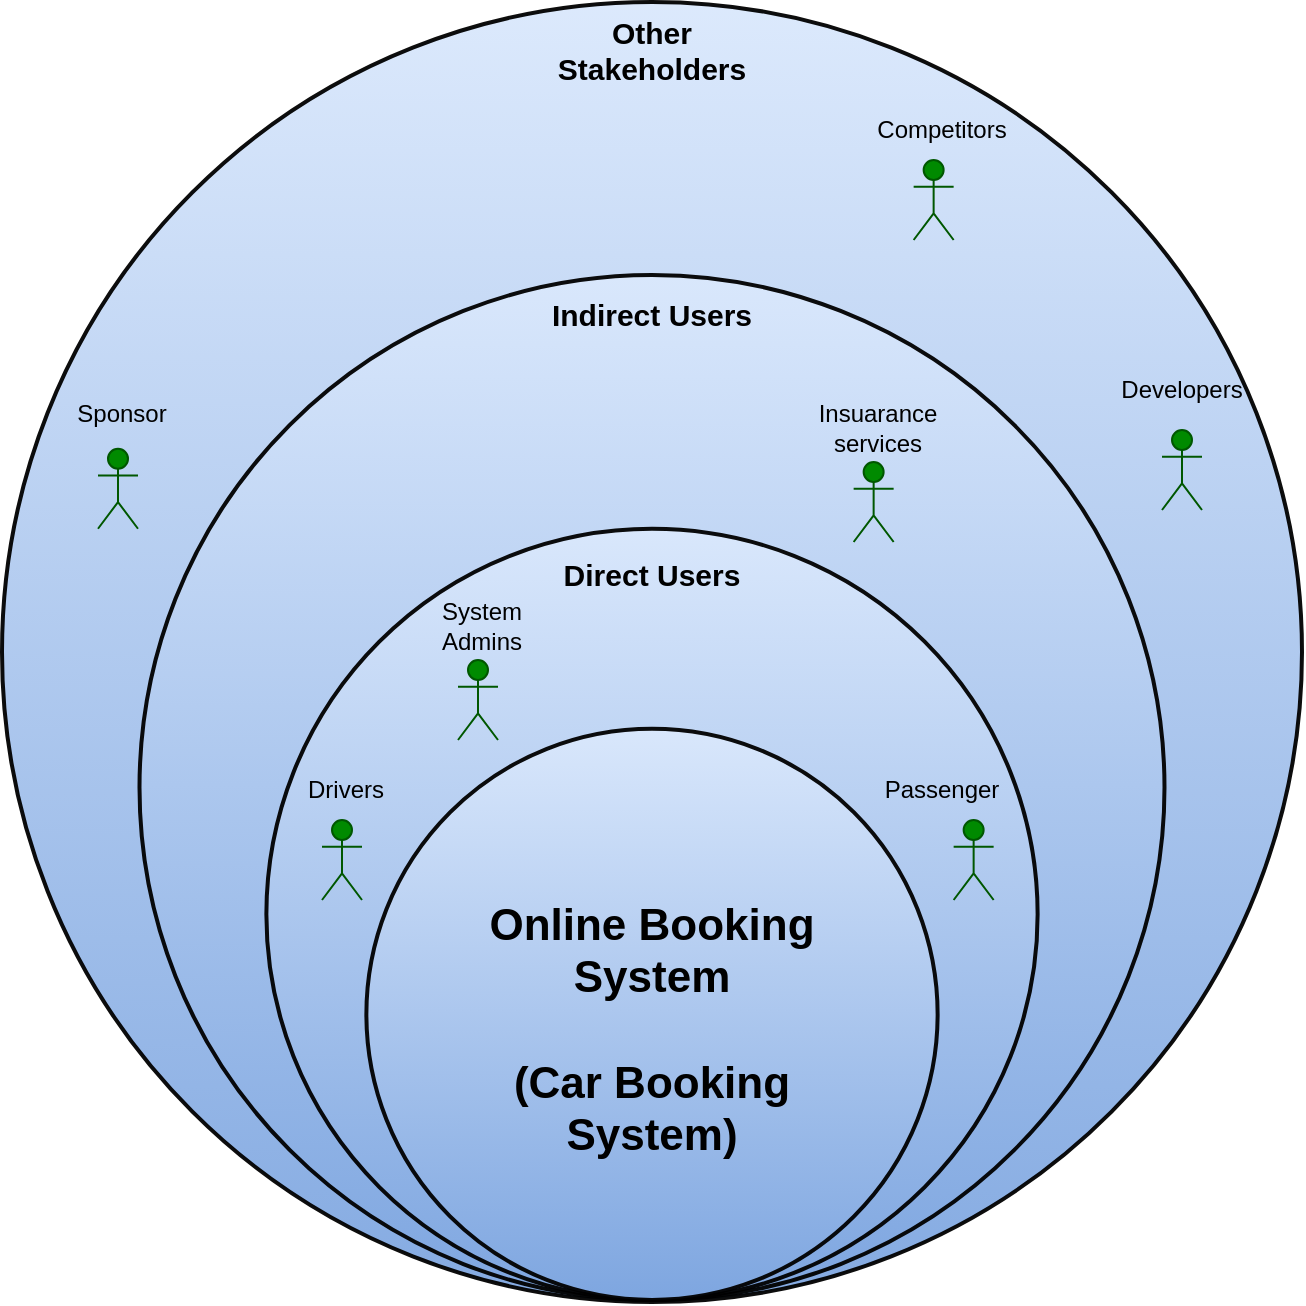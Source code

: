 <mxfile version="28.2.5">
  <diagram name="Page-1" id="3pftOQPsZ4v80Mipi9X5">
    <mxGraphModel dx="1724" dy="686" grid="1" gridSize="10" guides="1" tooltips="1" connect="1" arrows="1" fold="1" page="1" pageScale="1" pageWidth="827" pageHeight="1169" background="light-dark(#FFFFFF,#000000)" math="0" shadow="0">
      <root>
        <mxCell id="0" />
        <mxCell id="1" parent="0" />
        <mxCell id="a4tCJnRa7qCzZtoUwaEh-1" value="" style="ellipse;whiteSpace=wrap;html=1;aspect=fixed;fillColor=#dae8fc;gradientColor=#7ea6e0;strokeColor=light-dark(#000000,#000000);strokeWidth=2;perimeterSpacing=0;shadow=0;opacity=95;gradientDirection=south;" vertex="1" parent="1">
          <mxGeometry x="89" y="121" width="650" height="650" as="geometry" />
        </mxCell>
        <mxCell id="a4tCJnRa7qCzZtoUwaEh-2" value="" style="ellipse;whiteSpace=wrap;html=1;aspect=fixed;fillColor=#dae8fc;gradientColor=#7ea6e0;strokeColor=light-dark(#000000,#000000);strokeWidth=2;perimeterSpacing=0;shadow=0;opacity=95;" vertex="1" parent="1">
          <mxGeometry x="157.75" y="257.5" width="512.5" height="512.5" as="geometry" />
        </mxCell>
        <mxCell id="a4tCJnRa7qCzZtoUwaEh-5" value="" style="ellipse;whiteSpace=wrap;html=1;aspect=fixed;fillColor=#dae8fc;gradientColor=#7ea6e0;strokeColor=light-dark(#000000,#000000);strokeWidth=2;perimeterSpacing=0;shadow=0;opacity=95;" vertex="1" parent="1">
          <mxGeometry x="221.185" y="384.37" width="385.63" height="385.63" as="geometry" />
        </mxCell>
        <mxCell id="a4tCJnRa7qCzZtoUwaEh-6" value="" style="ellipse;whiteSpace=wrap;html=1;aspect=fixed;fillColor=#dae8fc;strokeColor=light-dark(#000000,#000000);gradientColor=#7ea6e0;strokeWidth=2;perimeterSpacing=0;shadow=0;opacity=95;" vertex="1" parent="1">
          <mxGeometry x="271.185" y="484.37" width="285.63" height="285.63" as="geometry" />
        </mxCell>
        <mxCell id="a4tCJnRa7qCzZtoUwaEh-10" value="&lt;font style=&quot;font-size: 22px;&quot;&gt;Online Booking System&lt;/font&gt;&lt;div&gt;&lt;font style=&quot;font-size: 22px;&quot;&gt;&lt;br&gt;&lt;/font&gt;&lt;/div&gt;&lt;div&gt;&lt;font style=&quot;font-size: 22px;&quot;&gt;(Car Booking System)&lt;/font&gt;&lt;/div&gt;" style="text;html=1;align=center;verticalAlign=middle;whiteSpace=wrap;rounded=0;fontStyle=1;fontColor=light-dark(#000000,#CCCCCC);" vertex="1" parent="1">
          <mxGeometry x="299" y="540" width="230" height="190" as="geometry" />
        </mxCell>
        <mxCell id="a4tCJnRa7qCzZtoUwaEh-11" value="Direct Users" style="text;html=1;align=center;verticalAlign=middle;whiteSpace=wrap;rounded=0;fontSize=15;fontStyle=1;fontColor=light-dark(#000000,#CCCCCC);" vertex="1" parent="1">
          <mxGeometry x="349" y="392" width="130" height="30" as="geometry" />
        </mxCell>
        <mxCell id="a4tCJnRa7qCzZtoUwaEh-12" value="Indirect Users" style="text;html=1;align=center;verticalAlign=middle;whiteSpace=wrap;rounded=0;fontSize=15;fontStyle=1;fontColor=light-dark(#000000,#CCCCCC);" vertex="1" parent="1">
          <mxGeometry x="349" y="262" width="130" height="30" as="geometry" />
        </mxCell>
        <mxCell id="a4tCJnRa7qCzZtoUwaEh-13" value="Other Stakeholders" style="text;html=1;align=center;verticalAlign=middle;whiteSpace=wrap;rounded=0;fontSize=15;fontStyle=1;fontColor=light-dark(#000000,#CCCCCC);" vertex="1" parent="1">
          <mxGeometry x="349" y="130" width="130" height="30" as="geometry" />
        </mxCell>
        <mxCell id="a4tCJnRa7qCzZtoUwaEh-14" value="" style="shape=umlActor;verticalLabelPosition=bottom;verticalAlign=top;html=1;outlineConnect=0;fillColor=#008a00;strokeColor=#005700;fontColor=#ffffff;" vertex="1" parent="1">
          <mxGeometry x="249" y="530" width="20" height="40" as="geometry" />
        </mxCell>
        <mxCell id="a4tCJnRa7qCzZtoUwaEh-15" value="Drivers" style="text;html=1;align=center;verticalAlign=middle;whiteSpace=wrap;rounded=0;fontColor=light-dark(#000000,#66FF66);" vertex="1" parent="1">
          <mxGeometry x="231" y="500" width="60" height="30" as="geometry" />
        </mxCell>
        <mxCell id="a4tCJnRa7qCzZtoUwaEh-18" value="" style="shape=umlActor;verticalLabelPosition=bottom;verticalAlign=top;html=1;outlineConnect=0;fillColor=#008a00;strokeColor=#005700;fontColor=#ffffff;" vertex="1" parent="1">
          <mxGeometry x="564.82" y="530" width="20" height="40" as="geometry" />
        </mxCell>
        <mxCell id="a4tCJnRa7qCzZtoUwaEh-19" value="Passenger" style="text;html=1;align=center;verticalAlign=middle;whiteSpace=wrap;rounded=0;fontColor=light-dark(#000000,#66FF66);" vertex="1" parent="1">
          <mxGeometry x="529.0" y="500" width="60" height="30" as="geometry" />
        </mxCell>
        <mxCell id="a4tCJnRa7qCzZtoUwaEh-22" value="" style="shape=umlActor;verticalLabelPosition=bottom;verticalAlign=top;html=1;outlineConnect=0;fillColor=#008a00;strokeColor=#005700;fontColor=#ffffff;" vertex="1" parent="1">
          <mxGeometry x="317" y="450" width="20" height="40" as="geometry" />
        </mxCell>
        <mxCell id="a4tCJnRa7qCzZtoUwaEh-23" value="System Admins" style="text;html=1;align=center;verticalAlign=middle;whiteSpace=wrap;rounded=0;fontColor=light-dark(#000000,#66FF66);" vertex="1" parent="1">
          <mxGeometry x="299" y="418" width="60" height="30" as="geometry" />
        </mxCell>
        <mxCell id="a4tCJnRa7qCzZtoUwaEh-24" value="" style="shape=umlActor;verticalLabelPosition=bottom;verticalAlign=top;html=1;outlineConnect=0;fillColor=#008a00;strokeColor=#005700;fontColor=#ffffff;" vertex="1" parent="1">
          <mxGeometry x="544.82" y="200" width="20" height="40" as="geometry" />
        </mxCell>
        <mxCell id="a4tCJnRa7qCzZtoUwaEh-25" value="Competitors" style="text;html=1;align=center;verticalAlign=middle;whiteSpace=wrap;rounded=0;fontColor=light-dark(#000000,#66FF66);" vertex="1" parent="1">
          <mxGeometry x="529" y="170" width="60" height="30" as="geometry" />
        </mxCell>
        <mxCell id="a4tCJnRa7qCzZtoUwaEh-26" value="" style="shape=umlActor;verticalLabelPosition=bottom;verticalAlign=top;html=1;outlineConnect=0;fillColor=#008a00;strokeColor=#005700;fontColor=#ffffff;" vertex="1" parent="1">
          <mxGeometry x="137" y="344.37" width="20" height="40" as="geometry" />
        </mxCell>
        <mxCell id="a4tCJnRa7qCzZtoUwaEh-27" value="Sponsor" style="text;html=1;align=center;verticalAlign=middle;whiteSpace=wrap;rounded=0;fontColor=light-dark(#000000,#66FF66);" vertex="1" parent="1">
          <mxGeometry x="119" y="312.37" width="60" height="30" as="geometry" />
        </mxCell>
        <mxCell id="a4tCJnRa7qCzZtoUwaEh-28" value="" style="shape=umlActor;verticalLabelPosition=bottom;verticalAlign=top;html=1;outlineConnect=0;fillColor=#008a00;strokeColor=#005700;fontColor=#ffffff;" vertex="1" parent="1">
          <mxGeometry x="669" y="335" width="20" height="40" as="geometry" />
        </mxCell>
        <mxCell id="a4tCJnRa7qCzZtoUwaEh-29" value="Developers" style="text;html=1;align=center;verticalAlign=middle;whiteSpace=wrap;rounded=0;fontColor=light-dark(#000000,#66FF66);" vertex="1" parent="1">
          <mxGeometry x="649" y="300" width="60" height="30" as="geometry" />
        </mxCell>
        <mxCell id="a4tCJnRa7qCzZtoUwaEh-30" value="Insuarance&lt;div&gt;services&lt;/div&gt;" style="text;html=1;align=center;verticalAlign=middle;whiteSpace=wrap;rounded=0;fontColor=light-dark(#000000,#66FF66);" vertex="1" parent="1">
          <mxGeometry x="496.82" y="319" width="60" height="30" as="geometry" />
        </mxCell>
        <mxCell id="a4tCJnRa7qCzZtoUwaEh-31" value="" style="shape=umlActor;verticalLabelPosition=bottom;verticalAlign=top;html=1;outlineConnect=0;fillColor=#008a00;strokeColor=#005700;fontColor=#ffffff;" vertex="1" parent="1">
          <mxGeometry x="514.82" y="351" width="20" height="40" as="geometry" />
        </mxCell>
      </root>
    </mxGraphModel>
  </diagram>
</mxfile>
